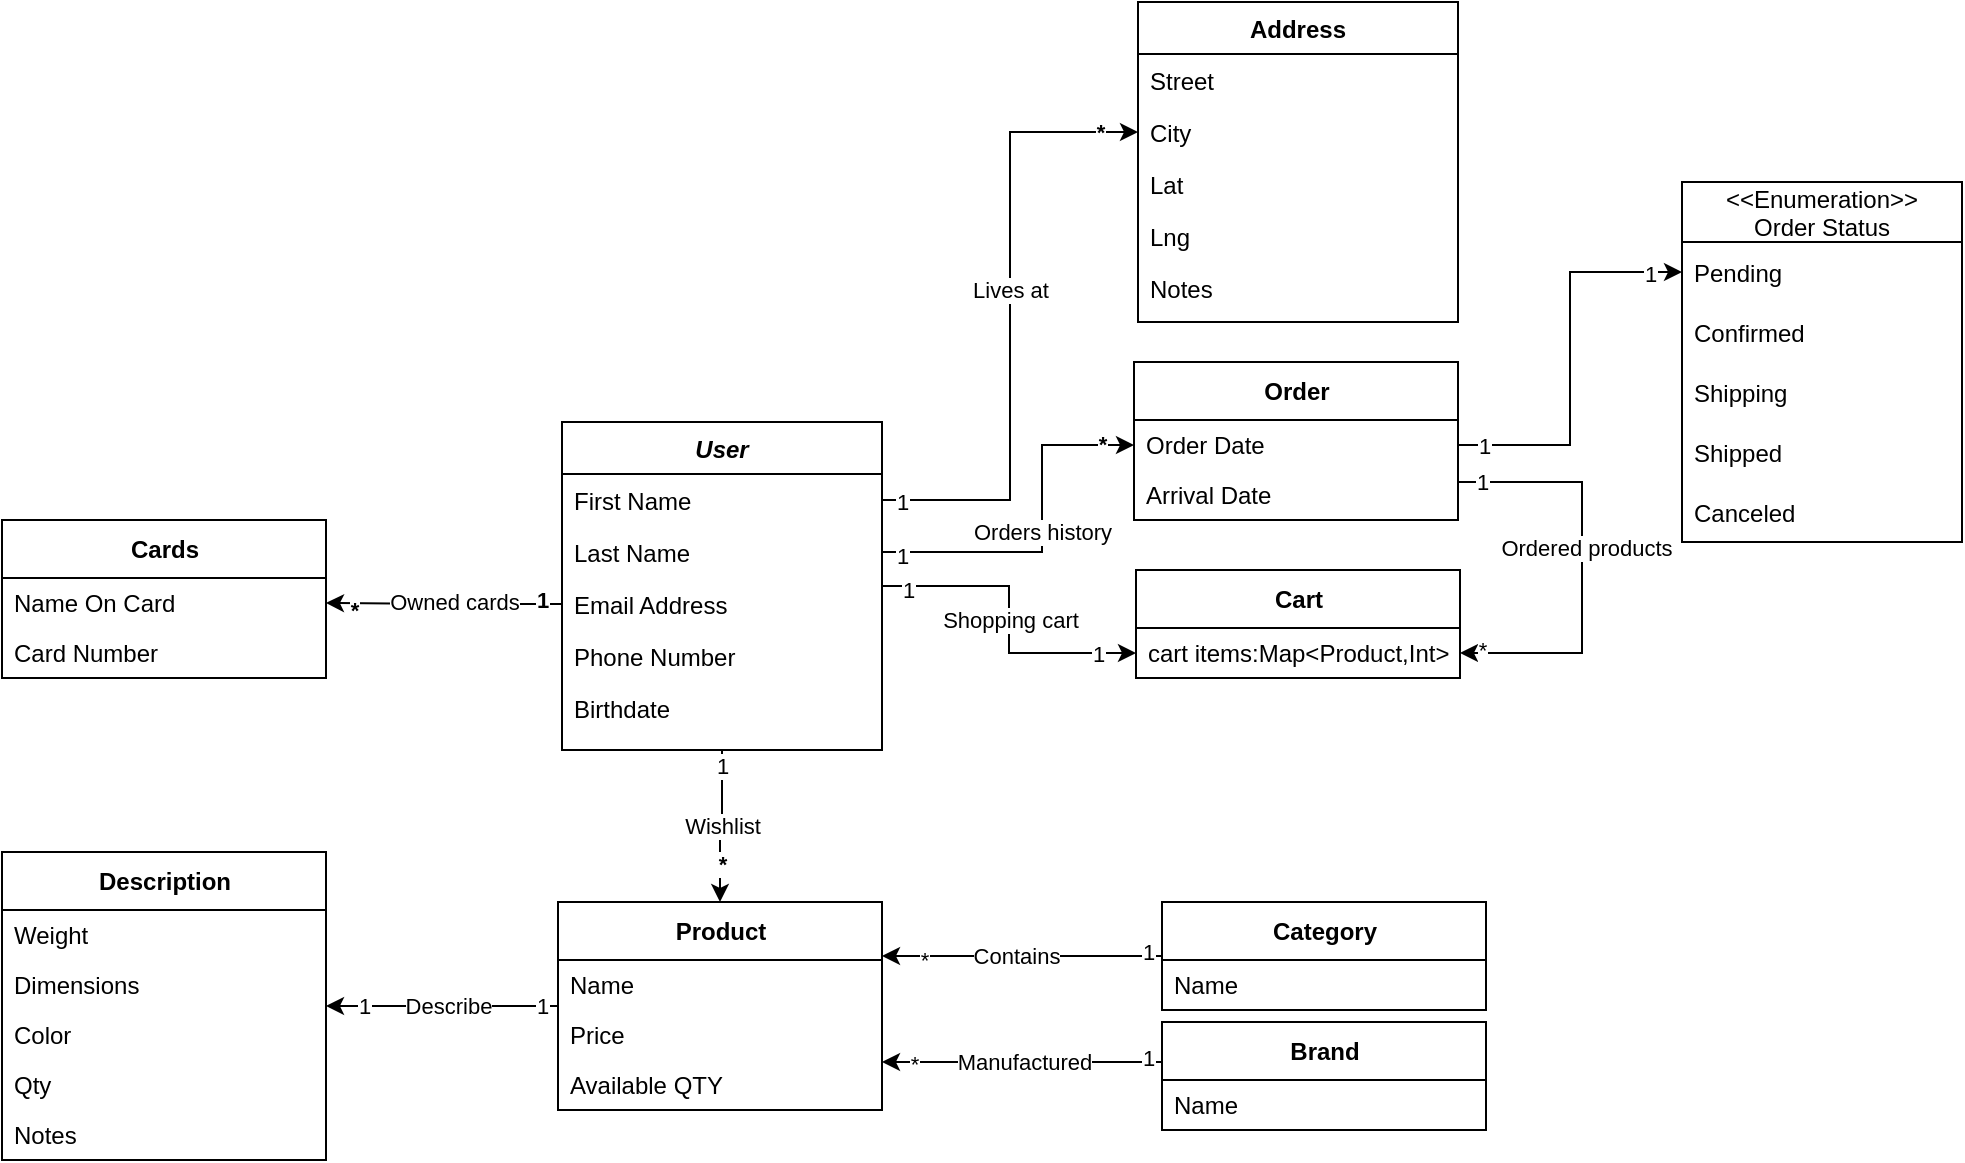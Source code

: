<mxfile version="15.8.4" type="device"><diagram id="C5RBs43oDa-KdzZeNtuy" name="Page-1"><mxGraphModel dx="2135" dy="1867" grid="1" gridSize="10" guides="1" tooltips="1" connect="1" arrows="1" fold="1" page="1" pageScale="1" pageWidth="827" pageHeight="1169" math="0" shadow="0"><root><mxCell id="WIyWlLk6GJQsqaUBKTNV-0"/><mxCell id="WIyWlLk6GJQsqaUBKTNV-1" parent="WIyWlLk6GJQsqaUBKTNV-0"/><mxCell id="TYzhtaJkAtgRP31RwPeW-9" style="edgeStyle=orthogonalEdgeStyle;rounded=0;orthogonalLoop=1;jettySize=auto;html=1;entryX=0;entryY=0.5;entryDx=0;entryDy=0;exitX=1;exitY=0.5;exitDx=0;exitDy=0;" edge="1" parent="WIyWlLk6GJQsqaUBKTNV-1" source="zkfFHV4jXpPFQw0GAbJ--1" target="zkfFHV4jXpPFQw0GAbJ--19"><mxGeometry relative="1" as="geometry"/></mxCell><mxCell id="TYzhtaJkAtgRP31RwPeW-10" value="Lives at" style="edgeLabel;html=1;align=center;verticalAlign=middle;resizable=0;points=[];" vertex="1" connectable="0" parent="TYzhtaJkAtgRP31RwPeW-9"><mxGeometry x="0.083" relative="1" as="geometry"><mxPoint as="offset"/></mxGeometry></mxCell><mxCell id="TYzhtaJkAtgRP31RwPeW-12" value="1" style="edgeLabel;html=1;align=center;verticalAlign=middle;resizable=0;points=[];" vertex="1" connectable="0" parent="TYzhtaJkAtgRP31RwPeW-9"><mxGeometry x="-0.917" y="-1" relative="1" as="geometry"><mxPoint x="-3" as="offset"/></mxGeometry></mxCell><mxCell id="TYzhtaJkAtgRP31RwPeW-13" value="&lt;b&gt;*&lt;/b&gt;" style="edgeLabel;html=1;align=center;verticalAlign=middle;resizable=0;points=[];" vertex="1" connectable="0" parent="TYzhtaJkAtgRP31RwPeW-9"><mxGeometry x="0.878" relative="1" as="geometry"><mxPoint as="offset"/></mxGeometry></mxCell><mxCell id="TYzhtaJkAtgRP31RwPeW-72" value="Shopping cart" style="edgeStyle=orthogonalEdgeStyle;rounded=0;orthogonalLoop=1;jettySize=auto;html=1;entryX=0;entryY=0.5;entryDx=0;entryDy=0;" edge="1" parent="WIyWlLk6GJQsqaUBKTNV-1" source="zkfFHV4jXpPFQw0GAbJ--0" target="TYzhtaJkAtgRP31RwPeW-34"><mxGeometry relative="1" as="geometry"/></mxCell><mxCell id="TYzhtaJkAtgRP31RwPeW-73" value="1" style="edgeLabel;html=1;align=center;verticalAlign=middle;resizable=0;points=[];" vertex="1" connectable="0" parent="TYzhtaJkAtgRP31RwPeW-72"><mxGeometry x="-0.844" y="-2" relative="1" as="geometry"><mxPoint as="offset"/></mxGeometry></mxCell><mxCell id="TYzhtaJkAtgRP31RwPeW-74" value="1" style="edgeLabel;html=1;align=center;verticalAlign=middle;resizable=0;points=[];" vertex="1" connectable="0" parent="TYzhtaJkAtgRP31RwPeW-72"><mxGeometry x="0.765" y="1" relative="1" as="geometry"><mxPoint y="1" as="offset"/></mxGeometry></mxCell><mxCell id="TYzhtaJkAtgRP31RwPeW-75" value="Wishlist" style="edgeStyle=orthogonalEdgeStyle;rounded=0;orthogonalLoop=1;jettySize=auto;html=1;entryX=0.5;entryY=0;entryDx=0;entryDy=0;" edge="1" parent="WIyWlLk6GJQsqaUBKTNV-1" source="zkfFHV4jXpPFQw0GAbJ--0" target="TYzhtaJkAtgRP31RwPeW-25"><mxGeometry relative="1" as="geometry"/></mxCell><mxCell id="TYzhtaJkAtgRP31RwPeW-76" value="1" style="edgeLabel;html=1;align=center;verticalAlign=middle;resizable=0;points=[];" vertex="1" connectable="0" parent="TYzhtaJkAtgRP31RwPeW-75"><mxGeometry x="-0.794" y="2" relative="1" as="geometry"><mxPoint x="-2" as="offset"/></mxGeometry></mxCell><mxCell id="TYzhtaJkAtgRP31RwPeW-77" value="*" style="edgeLabel;html=1;align=center;verticalAlign=middle;resizable=0;points=[];fontStyle=1" vertex="1" connectable="0" parent="TYzhtaJkAtgRP31RwPeW-75"><mxGeometry x="0.726" y="2" relative="1" as="geometry"><mxPoint x="-1" y="-9" as="offset"/></mxGeometry></mxCell><mxCell id="zkfFHV4jXpPFQw0GAbJ--0" value="User" style="swimlane;fontStyle=3;align=center;verticalAlign=top;childLayout=stackLayout;horizontal=1;startSize=26;horizontalStack=0;resizeParent=1;resizeLast=0;collapsible=1;marginBottom=0;rounded=0;shadow=0;strokeWidth=1;" parent="WIyWlLk6GJQsqaUBKTNV-1" vertex="1"><mxGeometry x="220" y="120" width="160" height="164" as="geometry"><mxRectangle x="230" y="140" width="160" height="26" as="alternateBounds"/></mxGeometry></mxCell><mxCell id="zkfFHV4jXpPFQw0GAbJ--1" value="First Name" style="text;align=left;verticalAlign=top;spacingLeft=4;spacingRight=4;overflow=hidden;rotatable=0;points=[[0,0.5],[1,0.5]];portConstraint=eastwest;" parent="zkfFHV4jXpPFQw0GAbJ--0" vertex="1"><mxGeometry y="26" width="160" height="26" as="geometry"/></mxCell><mxCell id="zkfFHV4jXpPFQw0GAbJ--2" value="Last Name" style="text;align=left;verticalAlign=top;spacingLeft=4;spacingRight=4;overflow=hidden;rotatable=0;points=[[0,0.5],[1,0.5]];portConstraint=eastwest;rounded=0;shadow=0;html=0;" parent="zkfFHV4jXpPFQw0GAbJ--0" vertex="1"><mxGeometry y="52" width="160" height="26" as="geometry"/></mxCell><mxCell id="zkfFHV4jXpPFQw0GAbJ--3" value="Email Address" style="text;align=left;verticalAlign=top;spacingLeft=4;spacingRight=4;overflow=hidden;rotatable=0;points=[[0,0.5],[1,0.5]];portConstraint=eastwest;rounded=0;shadow=0;html=0;" parent="zkfFHV4jXpPFQw0GAbJ--0" vertex="1"><mxGeometry y="78" width="160" height="26" as="geometry"/></mxCell><mxCell id="TYzhtaJkAtgRP31RwPeW-0" value="Phone Number" style="text;align=left;verticalAlign=top;spacingLeft=4;spacingRight=4;overflow=hidden;rotatable=0;points=[[0,0.5],[1,0.5]];portConstraint=eastwest;rounded=0;shadow=0;html=0;" vertex="1" parent="zkfFHV4jXpPFQw0GAbJ--0"><mxGeometry y="104" width="160" height="26" as="geometry"/></mxCell><mxCell id="TYzhtaJkAtgRP31RwPeW-1" value="Birthdate" style="text;align=left;verticalAlign=top;spacingLeft=4;spacingRight=4;overflow=hidden;rotatable=0;points=[[0,0.5],[1,0.5]];portConstraint=eastwest;rounded=0;shadow=0;html=0;" vertex="1" parent="zkfFHV4jXpPFQw0GAbJ--0"><mxGeometry y="130" width="160" height="26" as="geometry"/></mxCell><mxCell id="zkfFHV4jXpPFQw0GAbJ--17" value="Address" style="swimlane;fontStyle=1;align=center;verticalAlign=top;childLayout=stackLayout;horizontal=1;startSize=26;horizontalStack=0;resizeParent=1;resizeLast=0;collapsible=1;marginBottom=0;rounded=0;shadow=0;strokeWidth=1;" parent="WIyWlLk6GJQsqaUBKTNV-1" vertex="1"><mxGeometry x="508" y="-90" width="160" height="160" as="geometry"><mxRectangle x="550" y="140" width="160" height="26" as="alternateBounds"/></mxGeometry></mxCell><mxCell id="zkfFHV4jXpPFQw0GAbJ--18" value="Street" style="text;align=left;verticalAlign=top;spacingLeft=4;spacingRight=4;overflow=hidden;rotatable=0;points=[[0,0.5],[1,0.5]];portConstraint=eastwest;" parent="zkfFHV4jXpPFQw0GAbJ--17" vertex="1"><mxGeometry y="26" width="160" height="26" as="geometry"/></mxCell><mxCell id="zkfFHV4jXpPFQw0GAbJ--19" value="City" style="text;align=left;verticalAlign=top;spacingLeft=4;spacingRight=4;overflow=hidden;rotatable=0;points=[[0,0.5],[1,0.5]];portConstraint=eastwest;rounded=0;shadow=0;html=0;" parent="zkfFHV4jXpPFQw0GAbJ--17" vertex="1"><mxGeometry y="52" width="160" height="26" as="geometry"/></mxCell><mxCell id="zkfFHV4jXpPFQw0GAbJ--20" value="Lat" style="text;align=left;verticalAlign=top;spacingLeft=4;spacingRight=4;overflow=hidden;rotatable=0;points=[[0,0.5],[1,0.5]];portConstraint=eastwest;rounded=0;shadow=0;html=0;" parent="zkfFHV4jXpPFQw0GAbJ--17" vertex="1"><mxGeometry y="78" width="160" height="26" as="geometry"/></mxCell><mxCell id="zkfFHV4jXpPFQw0GAbJ--21" value="Lng" style="text;align=left;verticalAlign=top;spacingLeft=4;spacingRight=4;overflow=hidden;rotatable=0;points=[[0,0.5],[1,0.5]];portConstraint=eastwest;rounded=0;shadow=0;html=0;" parent="zkfFHV4jXpPFQw0GAbJ--17" vertex="1"><mxGeometry y="104" width="160" height="26" as="geometry"/></mxCell><mxCell id="zkfFHV4jXpPFQw0GAbJ--22" value="Notes" style="text;align=left;verticalAlign=top;spacingLeft=4;spacingRight=4;overflow=hidden;rotatable=0;points=[[0,0.5],[1,0.5]];portConstraint=eastwest;rounded=0;shadow=0;html=0;" parent="zkfFHV4jXpPFQw0GAbJ--17" vertex="1"><mxGeometry y="130" width="160" height="26" as="geometry"/></mxCell><mxCell id="TYzhtaJkAtgRP31RwPeW-2" value="Order" style="swimlane;fontStyle=1;align=center;verticalAlign=middle;childLayout=stackLayout;horizontal=1;startSize=29;horizontalStack=0;resizeParent=1;resizeParentMax=0;resizeLast=0;collapsible=0;marginBottom=0;html=1;" vertex="1" parent="WIyWlLk6GJQsqaUBKTNV-1"><mxGeometry x="506" y="90" width="162" height="79" as="geometry"/></mxCell><mxCell id="TYzhtaJkAtgRP31RwPeW-4" value="Order Date" style="text;html=1;strokeColor=none;fillColor=none;align=left;verticalAlign=middle;spacingLeft=4;spacingRight=4;overflow=hidden;rotatable=0;points=[[0,0.5],[1,0.5]];portConstraint=eastwest;" vertex="1" parent="TYzhtaJkAtgRP31RwPeW-2"><mxGeometry y="29" width="162" height="25" as="geometry"/></mxCell><mxCell id="TYzhtaJkAtgRP31RwPeW-43" value="Arrival Date" style="text;html=1;strokeColor=none;fillColor=none;align=left;verticalAlign=middle;spacingLeft=4;spacingRight=4;overflow=hidden;rotatable=0;points=[[0,0.5],[1,0.5]];portConstraint=eastwest;" vertex="1" parent="TYzhtaJkAtgRP31RwPeW-2"><mxGeometry y="54" width="162" height="25" as="geometry"/></mxCell><mxCell id="TYzhtaJkAtgRP31RwPeW-11" value="Orders history" style="edgeStyle=orthogonalEdgeStyle;rounded=0;orthogonalLoop=1;jettySize=auto;html=1;exitX=1;exitY=0.5;exitDx=0;exitDy=0;entryX=0;entryY=0.5;entryDx=0;entryDy=0;" edge="1" parent="WIyWlLk6GJQsqaUBKTNV-1" source="zkfFHV4jXpPFQw0GAbJ--2"><mxGeometry relative="1" as="geometry"><mxPoint x="506" y="131.5" as="targetPoint"/><Array as="points"><mxPoint x="460" y="185"/><mxPoint x="460" y="132"/></Array></mxGeometry></mxCell><mxCell id="TYzhtaJkAtgRP31RwPeW-15" value="1" style="edgeLabel;html=1;align=center;verticalAlign=middle;resizable=0;points=[];" vertex="1" connectable="0" parent="TYzhtaJkAtgRP31RwPeW-11"><mxGeometry x="-0.788" y="-2" relative="1" as="geometry"><mxPoint x="-9" as="offset"/></mxGeometry></mxCell><mxCell id="TYzhtaJkAtgRP31RwPeW-16" value="&lt;b&gt;*&lt;/b&gt;" style="edgeLabel;html=1;align=center;verticalAlign=middle;resizable=0;points=[];" vertex="1" connectable="0" parent="TYzhtaJkAtgRP31RwPeW-11"><mxGeometry x="0.855" y="2" relative="1" as="geometry"><mxPoint x="-3" y="1" as="offset"/></mxGeometry></mxCell><mxCell id="TYzhtaJkAtgRP31RwPeW-18" value="Cards" style="swimlane;fontStyle=1;align=center;verticalAlign=middle;childLayout=stackLayout;horizontal=1;startSize=29;horizontalStack=0;resizeParent=1;resizeParentMax=0;resizeLast=0;collapsible=0;marginBottom=0;html=1;" vertex="1" parent="WIyWlLk6GJQsqaUBKTNV-1"><mxGeometry x="-60" y="169" width="162" height="79" as="geometry"/></mxCell><mxCell id="TYzhtaJkAtgRP31RwPeW-20" value="Name On Card" style="text;html=1;strokeColor=none;fillColor=none;align=left;verticalAlign=middle;spacingLeft=4;spacingRight=4;overflow=hidden;rotatable=0;points=[[0,0.5],[1,0.5]];portConstraint=eastwest;" vertex="1" parent="TYzhtaJkAtgRP31RwPeW-18"><mxGeometry y="29" width="162" height="25" as="geometry"/></mxCell><mxCell id="TYzhtaJkAtgRP31RwPeW-58" value="Card Number" style="text;html=1;strokeColor=none;fillColor=none;align=left;verticalAlign=middle;spacingLeft=4;spacingRight=4;overflow=hidden;rotatable=0;points=[[0,0.5],[1,0.5]];portConstraint=eastwest;" vertex="1" parent="TYzhtaJkAtgRP31RwPeW-18"><mxGeometry y="54" width="162" height="25" as="geometry"/></mxCell><mxCell id="TYzhtaJkAtgRP31RwPeW-105" style="edgeStyle=orthogonalEdgeStyle;rounded=0;orthogonalLoop=1;jettySize=auto;html=1;" edge="1" parent="WIyWlLk6GJQsqaUBKTNV-1" source="TYzhtaJkAtgRP31RwPeW-25" target="TYzhtaJkAtgRP31RwPeW-98"><mxGeometry relative="1" as="geometry"/></mxCell><mxCell id="TYzhtaJkAtgRP31RwPeW-107" value="1" style="edgeLabel;html=1;align=center;verticalAlign=middle;resizable=0;points=[];" vertex="1" connectable="0" parent="TYzhtaJkAtgRP31RwPeW-105"><mxGeometry x="0.685" relative="1" as="geometry"><mxPoint as="offset"/></mxGeometry></mxCell><mxCell id="TYzhtaJkAtgRP31RwPeW-108" value="1" style="edgeLabel;html=1;align=center;verticalAlign=middle;resizable=0;points=[];" vertex="1" connectable="0" parent="TYzhtaJkAtgRP31RwPeW-105"><mxGeometry x="-0.857" relative="1" as="geometry"><mxPoint as="offset"/></mxGeometry></mxCell><mxCell id="TYzhtaJkAtgRP31RwPeW-110" value="Describe" style="edgeLabel;html=1;align=center;verticalAlign=middle;resizable=0;points=[];" vertex="1" connectable="0" parent="TYzhtaJkAtgRP31RwPeW-105"><mxGeometry x="-0.046" relative="1" as="geometry"><mxPoint as="offset"/></mxGeometry></mxCell><mxCell id="TYzhtaJkAtgRP31RwPeW-25" value="Product" style="swimlane;fontStyle=1;align=center;verticalAlign=middle;childLayout=stackLayout;horizontal=1;startSize=29;horizontalStack=0;resizeParent=1;resizeParentMax=0;resizeLast=0;collapsible=0;marginBottom=0;html=1;" vertex="1" parent="WIyWlLk6GJQsqaUBKTNV-1"><mxGeometry x="218" y="360" width="162" height="104" as="geometry"/></mxCell><mxCell id="TYzhtaJkAtgRP31RwPeW-27" value="Name" style="text;html=1;strokeColor=none;fillColor=none;align=left;verticalAlign=middle;spacingLeft=4;spacingRight=4;overflow=hidden;rotatable=0;points=[[0,0.5],[1,0.5]];portConstraint=eastwest;" vertex="1" parent="TYzhtaJkAtgRP31RwPeW-25"><mxGeometry y="29" width="162" height="25" as="geometry"/></mxCell><mxCell id="TYzhtaJkAtgRP31RwPeW-78" value="Price" style="text;html=1;strokeColor=none;fillColor=none;align=left;verticalAlign=middle;spacingLeft=4;spacingRight=4;overflow=hidden;rotatable=0;points=[[0,0.5],[1,0.5]];portConstraint=eastwest;" vertex="1" parent="TYzhtaJkAtgRP31RwPeW-25"><mxGeometry y="54" width="162" height="25" as="geometry"/></mxCell><mxCell id="TYzhtaJkAtgRP31RwPeW-79" value="Available QTY&amp;nbsp;" style="text;html=1;strokeColor=none;fillColor=none;align=left;verticalAlign=middle;spacingLeft=4;spacingRight=4;overflow=hidden;rotatable=0;points=[[0,0.5],[1,0.5]];portConstraint=eastwest;" vertex="1" parent="TYzhtaJkAtgRP31RwPeW-25"><mxGeometry y="79" width="162" height="25" as="geometry"/></mxCell><mxCell id="TYzhtaJkAtgRP31RwPeW-32" value="Cart" style="swimlane;fontStyle=1;align=center;verticalAlign=middle;childLayout=stackLayout;horizontal=1;startSize=29;horizontalStack=0;resizeParent=1;resizeParentMax=0;resizeLast=0;collapsible=0;marginBottom=0;html=1;" vertex="1" parent="WIyWlLk6GJQsqaUBKTNV-1"><mxGeometry x="507" y="194" width="162" height="54" as="geometry"/></mxCell><mxCell id="TYzhtaJkAtgRP31RwPeW-34" value="cart items:Map&amp;lt;Product,Int&amp;gt;" style="text;html=1;strokeColor=none;fillColor=none;align=left;verticalAlign=middle;spacingLeft=4;spacingRight=4;overflow=hidden;rotatable=0;points=[[0,0.5],[1,0.5]];portConstraint=eastwest;" vertex="1" parent="TYzhtaJkAtgRP31RwPeW-32"><mxGeometry y="29" width="162" height="25" as="geometry"/></mxCell><mxCell id="TYzhtaJkAtgRP31RwPeW-39" style="edgeStyle=orthogonalEdgeStyle;rounded=0;orthogonalLoop=1;jettySize=auto;html=1;exitX=1;exitY=0.5;exitDx=0;exitDy=0;entryX=1;entryY=0.5;entryDx=0;entryDy=0;" edge="1" parent="WIyWlLk6GJQsqaUBKTNV-1" source="TYzhtaJkAtgRP31RwPeW-43" target="TYzhtaJkAtgRP31RwPeW-34"><mxGeometry relative="1" as="geometry"><mxPoint x="668" y="131.5" as="sourcePoint"/><Array as="points"><mxPoint x="668" y="150"/><mxPoint x="730" y="150"/><mxPoint x="730" y="236"/></Array></mxGeometry></mxCell><mxCell id="TYzhtaJkAtgRP31RwPeW-40" value="Ordered products" style="edgeLabel;html=1;align=center;verticalAlign=middle;resizable=0;points=[];" vertex="1" connectable="0" parent="TYzhtaJkAtgRP31RwPeW-39"><mxGeometry x="-0.058" y="2" relative="1" as="geometry"><mxPoint as="offset"/></mxGeometry></mxCell><mxCell id="TYzhtaJkAtgRP31RwPeW-41" value="1" style="edgeLabel;html=1;align=center;verticalAlign=middle;resizable=0;points=[];" vertex="1" connectable="0" parent="TYzhtaJkAtgRP31RwPeW-39"><mxGeometry x="-0.939" relative="1" as="geometry"><mxPoint x="12" as="offset"/></mxGeometry></mxCell><mxCell id="TYzhtaJkAtgRP31RwPeW-42" value="*" style="edgeLabel;html=1;align=center;verticalAlign=middle;resizable=0;points=[];" vertex="1" connectable="0" parent="TYzhtaJkAtgRP31RwPeW-39"><mxGeometry x="0.901" y="-2" relative="1" as="geometry"><mxPoint as="offset"/></mxGeometry></mxCell><mxCell id="TYzhtaJkAtgRP31RwPeW-49" value="&lt;&lt;Enumeration&gt;&gt;&#10;Order Status" style="swimlane;fontStyle=0;childLayout=stackLayout;horizontal=1;startSize=30;horizontalStack=0;resizeParent=1;resizeParentMax=0;resizeLast=0;collapsible=1;marginBottom=0;" vertex="1" parent="WIyWlLk6GJQsqaUBKTNV-1"><mxGeometry x="780" width="140" height="180" as="geometry"/></mxCell><mxCell id="TYzhtaJkAtgRP31RwPeW-50" value="Pending" style="text;strokeColor=none;fillColor=none;align=left;verticalAlign=middle;spacingLeft=4;spacingRight=4;overflow=hidden;points=[[0,0.5],[1,0.5]];portConstraint=eastwest;rotatable=0;" vertex="1" parent="TYzhtaJkAtgRP31RwPeW-49"><mxGeometry y="30" width="140" height="30" as="geometry"/></mxCell><mxCell id="TYzhtaJkAtgRP31RwPeW-51" value="Confirmed" style="text;strokeColor=none;fillColor=none;align=left;verticalAlign=middle;spacingLeft=4;spacingRight=4;overflow=hidden;points=[[0,0.5],[1,0.5]];portConstraint=eastwest;rotatable=0;" vertex="1" parent="TYzhtaJkAtgRP31RwPeW-49"><mxGeometry y="60" width="140" height="30" as="geometry"/></mxCell><mxCell id="TYzhtaJkAtgRP31RwPeW-52" value="Shipping" style="text;strokeColor=none;fillColor=none;align=left;verticalAlign=middle;spacingLeft=4;spacingRight=4;overflow=hidden;points=[[0,0.5],[1,0.5]];portConstraint=eastwest;rotatable=0;" vertex="1" parent="TYzhtaJkAtgRP31RwPeW-49"><mxGeometry y="90" width="140" height="30" as="geometry"/></mxCell><mxCell id="TYzhtaJkAtgRP31RwPeW-56" value="Shipped" style="text;strokeColor=none;fillColor=none;align=left;verticalAlign=middle;spacingLeft=4;spacingRight=4;overflow=hidden;points=[[0,0.5],[1,0.5]];portConstraint=eastwest;rotatable=0;" vertex="1" parent="TYzhtaJkAtgRP31RwPeW-49"><mxGeometry y="120" width="140" height="30" as="geometry"/></mxCell><mxCell id="TYzhtaJkAtgRP31RwPeW-57" value="Canceled" style="text;strokeColor=none;fillColor=none;align=left;verticalAlign=middle;spacingLeft=4;spacingRight=4;overflow=hidden;points=[[0,0.5],[1,0.5]];portConstraint=eastwest;rotatable=0;" vertex="1" parent="TYzhtaJkAtgRP31RwPeW-49"><mxGeometry y="150" width="140" height="30" as="geometry"/></mxCell><mxCell id="TYzhtaJkAtgRP31RwPeW-53" style="edgeStyle=orthogonalEdgeStyle;rounded=0;orthogonalLoop=1;jettySize=auto;html=1;exitX=1;exitY=0.5;exitDx=0;exitDy=0;entryX=0;entryY=0.5;entryDx=0;entryDy=0;" edge="1" parent="WIyWlLk6GJQsqaUBKTNV-1" source="TYzhtaJkAtgRP31RwPeW-4" target="TYzhtaJkAtgRP31RwPeW-50"><mxGeometry relative="1" as="geometry"/></mxCell><mxCell id="TYzhtaJkAtgRP31RwPeW-54" value="1" style="edgeLabel;html=1;align=center;verticalAlign=middle;resizable=0;points=[];" vertex="1" connectable="0" parent="TYzhtaJkAtgRP31RwPeW-53"><mxGeometry x="0.829" y="-1" relative="1" as="geometry"><mxPoint x="1" as="offset"/></mxGeometry></mxCell><mxCell id="TYzhtaJkAtgRP31RwPeW-55" value="1" style="edgeLabel;html=1;align=center;verticalAlign=middle;resizable=0;points=[];" vertex="1" connectable="0" parent="TYzhtaJkAtgRP31RwPeW-53"><mxGeometry x="-0.869" y="1" relative="1" as="geometry"><mxPoint y="1" as="offset"/></mxGeometry></mxCell><mxCell id="TYzhtaJkAtgRP31RwPeW-59" style="edgeStyle=orthogonalEdgeStyle;rounded=0;orthogonalLoop=1;jettySize=auto;html=1;exitX=0;exitY=0.5;exitDx=0;exitDy=0;entryX=1;entryY=0.5;entryDx=0;entryDy=0;" edge="1" parent="WIyWlLk6GJQsqaUBKTNV-1" source="zkfFHV4jXpPFQw0GAbJ--3" target="TYzhtaJkAtgRP31RwPeW-20"><mxGeometry relative="1" as="geometry"/></mxCell><mxCell id="TYzhtaJkAtgRP31RwPeW-60" value="Owned cards" style="edgeLabel;html=1;align=center;verticalAlign=middle;resizable=0;points=[];" vertex="1" connectable="0" parent="TYzhtaJkAtgRP31RwPeW-59"><mxGeometry x="-0.089" y="2" relative="1" as="geometry"><mxPoint y="-3" as="offset"/></mxGeometry></mxCell><mxCell id="TYzhtaJkAtgRP31RwPeW-61" value="&lt;b&gt;1&lt;/b&gt;" style="edgeLabel;html=1;align=center;verticalAlign=middle;resizable=0;points=[];" vertex="1" connectable="0" parent="TYzhtaJkAtgRP31RwPeW-59"><mxGeometry x="-0.899" y="-2" relative="1" as="geometry"><mxPoint x="-4" as="offset"/></mxGeometry></mxCell><mxCell id="TYzhtaJkAtgRP31RwPeW-62" value="&lt;b&gt;*&lt;/b&gt;" style="edgeLabel;html=1;align=center;verticalAlign=middle;resizable=0;points=[];" vertex="1" connectable="0" parent="TYzhtaJkAtgRP31RwPeW-59"><mxGeometry x="0.764" y="3" relative="1" as="geometry"><mxPoint as="offset"/></mxGeometry></mxCell><mxCell id="TYzhtaJkAtgRP31RwPeW-88" style="edgeStyle=orthogonalEdgeStyle;rounded=0;orthogonalLoop=1;jettySize=auto;html=1;" edge="1" parent="WIyWlLk6GJQsqaUBKTNV-1" source="TYzhtaJkAtgRP31RwPeW-80" target="TYzhtaJkAtgRP31RwPeW-25"><mxGeometry relative="1" as="geometry"><Array as="points"><mxPoint x="420" y="387"/><mxPoint x="420" y="387"/></Array></mxGeometry></mxCell><mxCell id="TYzhtaJkAtgRP31RwPeW-89" value="1" style="edgeLabel;html=1;align=center;verticalAlign=middle;resizable=0;points=[];" vertex="1" connectable="0" parent="TYzhtaJkAtgRP31RwPeW-88"><mxGeometry x="-0.891" y="-2" relative="1" as="geometry"><mxPoint as="offset"/></mxGeometry></mxCell><mxCell id="TYzhtaJkAtgRP31RwPeW-90" value="*" style="edgeLabel;html=1;align=center;verticalAlign=middle;resizable=0;points=[];" vertex="1" connectable="0" parent="TYzhtaJkAtgRP31RwPeW-88"><mxGeometry x="0.703" y="2" relative="1" as="geometry"><mxPoint as="offset"/></mxGeometry></mxCell><mxCell id="TYzhtaJkAtgRP31RwPeW-91" value="Contains" style="edgeLabel;html=1;align=center;verticalAlign=middle;resizable=0;points=[];" vertex="1" connectable="0" parent="TYzhtaJkAtgRP31RwPeW-88"><mxGeometry x="0.047" relative="1" as="geometry"><mxPoint as="offset"/></mxGeometry></mxCell><mxCell id="TYzhtaJkAtgRP31RwPeW-80" value="Category" style="swimlane;fontStyle=1;align=center;verticalAlign=middle;childLayout=stackLayout;horizontal=1;startSize=29;horizontalStack=0;resizeParent=1;resizeParentMax=0;resizeLast=0;collapsible=0;marginBottom=0;html=1;" vertex="1" parent="WIyWlLk6GJQsqaUBKTNV-1"><mxGeometry x="520" y="360" width="162" height="54" as="geometry"/></mxCell><mxCell id="TYzhtaJkAtgRP31RwPeW-81" value="Name" style="text;html=1;strokeColor=none;fillColor=none;align=left;verticalAlign=middle;spacingLeft=4;spacingRight=4;overflow=hidden;rotatable=0;points=[[0,0.5],[1,0.5]];portConstraint=eastwest;" vertex="1" parent="TYzhtaJkAtgRP31RwPeW-80"><mxGeometry y="29" width="162" height="25" as="geometry"/></mxCell><mxCell id="TYzhtaJkAtgRP31RwPeW-94" style="edgeStyle=orthogonalEdgeStyle;rounded=0;orthogonalLoop=1;jettySize=auto;html=1;" edge="1" parent="WIyWlLk6GJQsqaUBKTNV-1" source="TYzhtaJkAtgRP31RwPeW-92" target="TYzhtaJkAtgRP31RwPeW-25"><mxGeometry relative="1" as="geometry"><Array as="points"><mxPoint x="480" y="440"/><mxPoint x="480" y="440"/></Array></mxGeometry></mxCell><mxCell id="TYzhtaJkAtgRP31RwPeW-95" value="*" style="edgeLabel;html=1;align=center;verticalAlign=middle;resizable=0;points=[];" vertex="1" connectable="0" parent="TYzhtaJkAtgRP31RwPeW-94"><mxGeometry x="0.771" y="1" relative="1" as="geometry"><mxPoint as="offset"/></mxGeometry></mxCell><mxCell id="TYzhtaJkAtgRP31RwPeW-96" value="1" style="edgeLabel;html=1;align=center;verticalAlign=middle;resizable=0;points=[];" vertex="1" connectable="0" parent="TYzhtaJkAtgRP31RwPeW-94"><mxGeometry x="-0.897" y="-2" relative="1" as="geometry"><mxPoint as="offset"/></mxGeometry></mxCell><mxCell id="TYzhtaJkAtgRP31RwPeW-97" value="Manufactured" style="edgeLabel;html=1;align=center;verticalAlign=middle;resizable=0;points=[];" vertex="1" connectable="0" parent="TYzhtaJkAtgRP31RwPeW-94"><mxGeometry x="-0.017" y="3" relative="1" as="geometry"><mxPoint y="-3" as="offset"/></mxGeometry></mxCell><mxCell id="TYzhtaJkAtgRP31RwPeW-92" value="Brand" style="swimlane;fontStyle=1;align=center;verticalAlign=middle;childLayout=stackLayout;horizontal=1;startSize=29;horizontalStack=0;resizeParent=1;resizeParentMax=0;resizeLast=0;collapsible=0;marginBottom=0;html=1;" vertex="1" parent="WIyWlLk6GJQsqaUBKTNV-1"><mxGeometry x="520" y="420" width="162" height="54" as="geometry"/></mxCell><mxCell id="TYzhtaJkAtgRP31RwPeW-93" value="Name" style="text;html=1;strokeColor=none;fillColor=none;align=left;verticalAlign=middle;spacingLeft=4;spacingRight=4;overflow=hidden;rotatable=0;points=[[0,0.5],[1,0.5]];portConstraint=eastwest;" vertex="1" parent="TYzhtaJkAtgRP31RwPeW-92"><mxGeometry y="29" width="162" height="25" as="geometry"/></mxCell><mxCell id="TYzhtaJkAtgRP31RwPeW-98" value="Description" style="swimlane;fontStyle=1;align=center;verticalAlign=middle;childLayout=stackLayout;horizontal=1;startSize=29;horizontalStack=0;resizeParent=1;resizeParentMax=0;resizeLast=0;collapsible=0;marginBottom=0;html=1;" vertex="1" parent="WIyWlLk6GJQsqaUBKTNV-1"><mxGeometry x="-60" y="335" width="162" height="154" as="geometry"/></mxCell><mxCell id="TYzhtaJkAtgRP31RwPeW-99" value="Weight" style="text;html=1;strokeColor=none;fillColor=none;align=left;verticalAlign=middle;spacingLeft=4;spacingRight=4;overflow=hidden;rotatable=0;points=[[0,0.5],[1,0.5]];portConstraint=eastwest;" vertex="1" parent="TYzhtaJkAtgRP31RwPeW-98"><mxGeometry y="29" width="162" height="25" as="geometry"/></mxCell><mxCell id="TYzhtaJkAtgRP31RwPeW-100" value="Dimensions&amp;nbsp;" style="text;html=1;strokeColor=none;fillColor=none;align=left;verticalAlign=middle;spacingLeft=4;spacingRight=4;overflow=hidden;rotatable=0;points=[[0,0.5],[1,0.5]];portConstraint=eastwest;" vertex="1" parent="TYzhtaJkAtgRP31RwPeW-98"><mxGeometry y="54" width="162" height="25" as="geometry"/></mxCell><mxCell id="TYzhtaJkAtgRP31RwPeW-101" value="Color" style="text;html=1;strokeColor=none;fillColor=none;align=left;verticalAlign=middle;spacingLeft=4;spacingRight=4;overflow=hidden;rotatable=0;points=[[0,0.5],[1,0.5]];portConstraint=eastwest;" vertex="1" parent="TYzhtaJkAtgRP31RwPeW-98"><mxGeometry y="79" width="162" height="25" as="geometry"/></mxCell><mxCell id="TYzhtaJkAtgRP31RwPeW-102" value="Qty" style="text;html=1;strokeColor=none;fillColor=none;align=left;verticalAlign=middle;spacingLeft=4;spacingRight=4;overflow=hidden;rotatable=0;points=[[0,0.5],[1,0.5]];portConstraint=eastwest;" vertex="1" parent="TYzhtaJkAtgRP31RwPeW-98"><mxGeometry y="104" width="162" height="25" as="geometry"/></mxCell><mxCell id="TYzhtaJkAtgRP31RwPeW-104" value="Notes" style="text;html=1;strokeColor=none;fillColor=none;align=left;verticalAlign=middle;spacingLeft=4;spacingRight=4;overflow=hidden;rotatable=0;points=[[0,0.5],[1,0.5]];portConstraint=eastwest;" vertex="1" parent="TYzhtaJkAtgRP31RwPeW-98"><mxGeometry y="129" width="162" height="25" as="geometry"/></mxCell></root></mxGraphModel></diagram></mxfile>